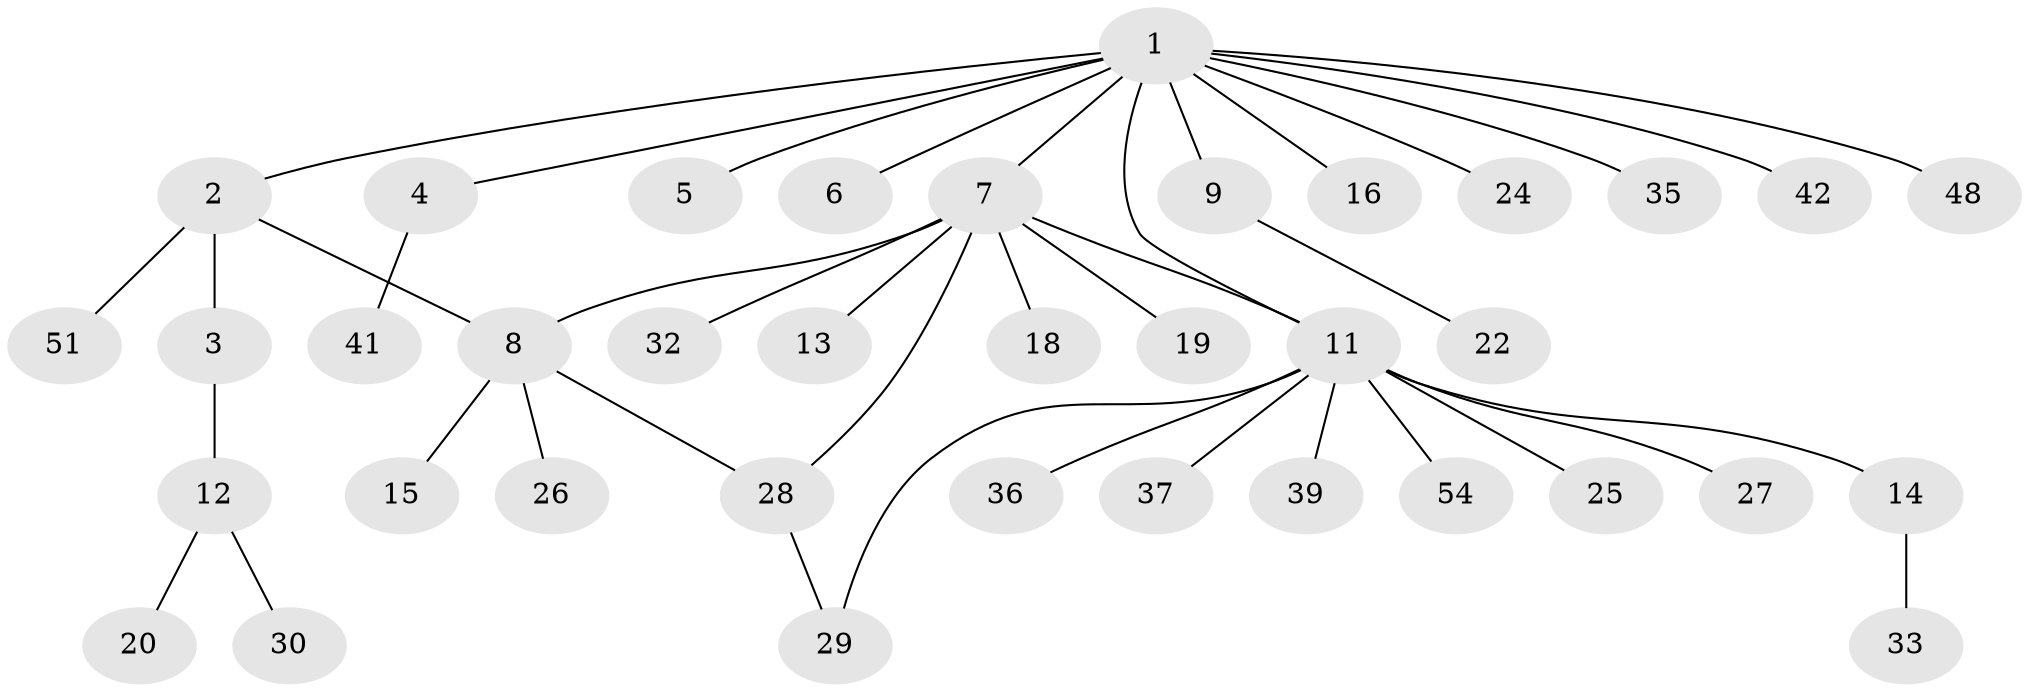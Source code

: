 // original degree distribution, {12: 0.018518518518518517, 4: 0.05555555555555555, 2: 0.2222222222222222, 1: 0.5370370370370371, 9: 0.018518518518518517, 5: 0.037037037037037035, 11: 0.018518518518518517, 3: 0.09259259259259259}
// Generated by graph-tools (version 1.1) at 2025/18/03/04/25 18:18:17]
// undirected, 37 vertices, 40 edges
graph export_dot {
graph [start="1"]
  node [color=gray90,style=filled];
  1;
  2;
  3;
  4;
  5;
  6;
  7 [super="+17+10"];
  8 [super="+23+49"];
  9;
  11 [super="+21"];
  12;
  13;
  14;
  15;
  16;
  18 [super="+31+34+40"];
  19;
  20;
  22;
  24;
  25;
  26;
  27;
  28 [super="+43"];
  29;
  30 [super="+38"];
  32;
  33 [super="+47"];
  35 [super="+45+52"];
  36;
  37;
  39 [super="+50+44"];
  41;
  42;
  48;
  51 [super="+53"];
  54;
  1 -- 2;
  1 -- 4;
  1 -- 5;
  1 -- 6;
  1 -- 7;
  1 -- 9;
  1 -- 11;
  1 -- 16;
  1 -- 24;
  1 -- 35;
  1 -- 42;
  1 -- 48;
  2 -- 3;
  2 -- 51;
  2 -- 8;
  3 -- 12;
  4 -- 41;
  7 -- 8 [weight=2];
  7 -- 11;
  7 -- 28;
  7 -- 18 [weight=3];
  7 -- 32;
  7 -- 19;
  7 -- 13;
  8 -- 15;
  8 -- 26;
  8 -- 28;
  9 -- 22;
  11 -- 14;
  11 -- 25;
  11 -- 27;
  11 -- 29;
  11 -- 36;
  11 -- 37;
  11 -- 39;
  11 -- 54;
  12 -- 20;
  12 -- 30;
  14 -- 33;
  28 -- 29;
}
